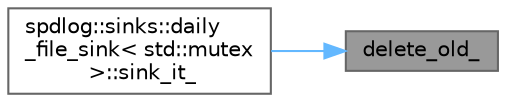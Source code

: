digraph "delete_old_"
{
 // LATEX_PDF_SIZE
  bgcolor="transparent";
  edge [fontname=Helvetica,fontsize=10,labelfontname=Helvetica,labelfontsize=10];
  node [fontname=Helvetica,fontsize=10,shape=box,height=0.2,width=0.4];
  rankdir="RL";
  Node1 [id="Node000001",label="delete_old_",height=0.2,width=0.4,color="gray40", fillcolor="grey60", style="filled", fontcolor="black",tooltip=" "];
  Node1 -> Node2 [id="edge1_Node000001_Node000002",dir="back",color="steelblue1",style="solid",tooltip=" "];
  Node2 [id="Node000002",label="spdlog::sinks::daily\l_file_sink\< std::mutex\l \>::sink_it_",height=0.2,width=0.4,color="grey40", fillcolor="white", style="filled",URL="$classspdlog_1_1sinks_1_1daily__file__sink.html#a218d132667a573552a90e2bfc260c982",tooltip=" "];
}
